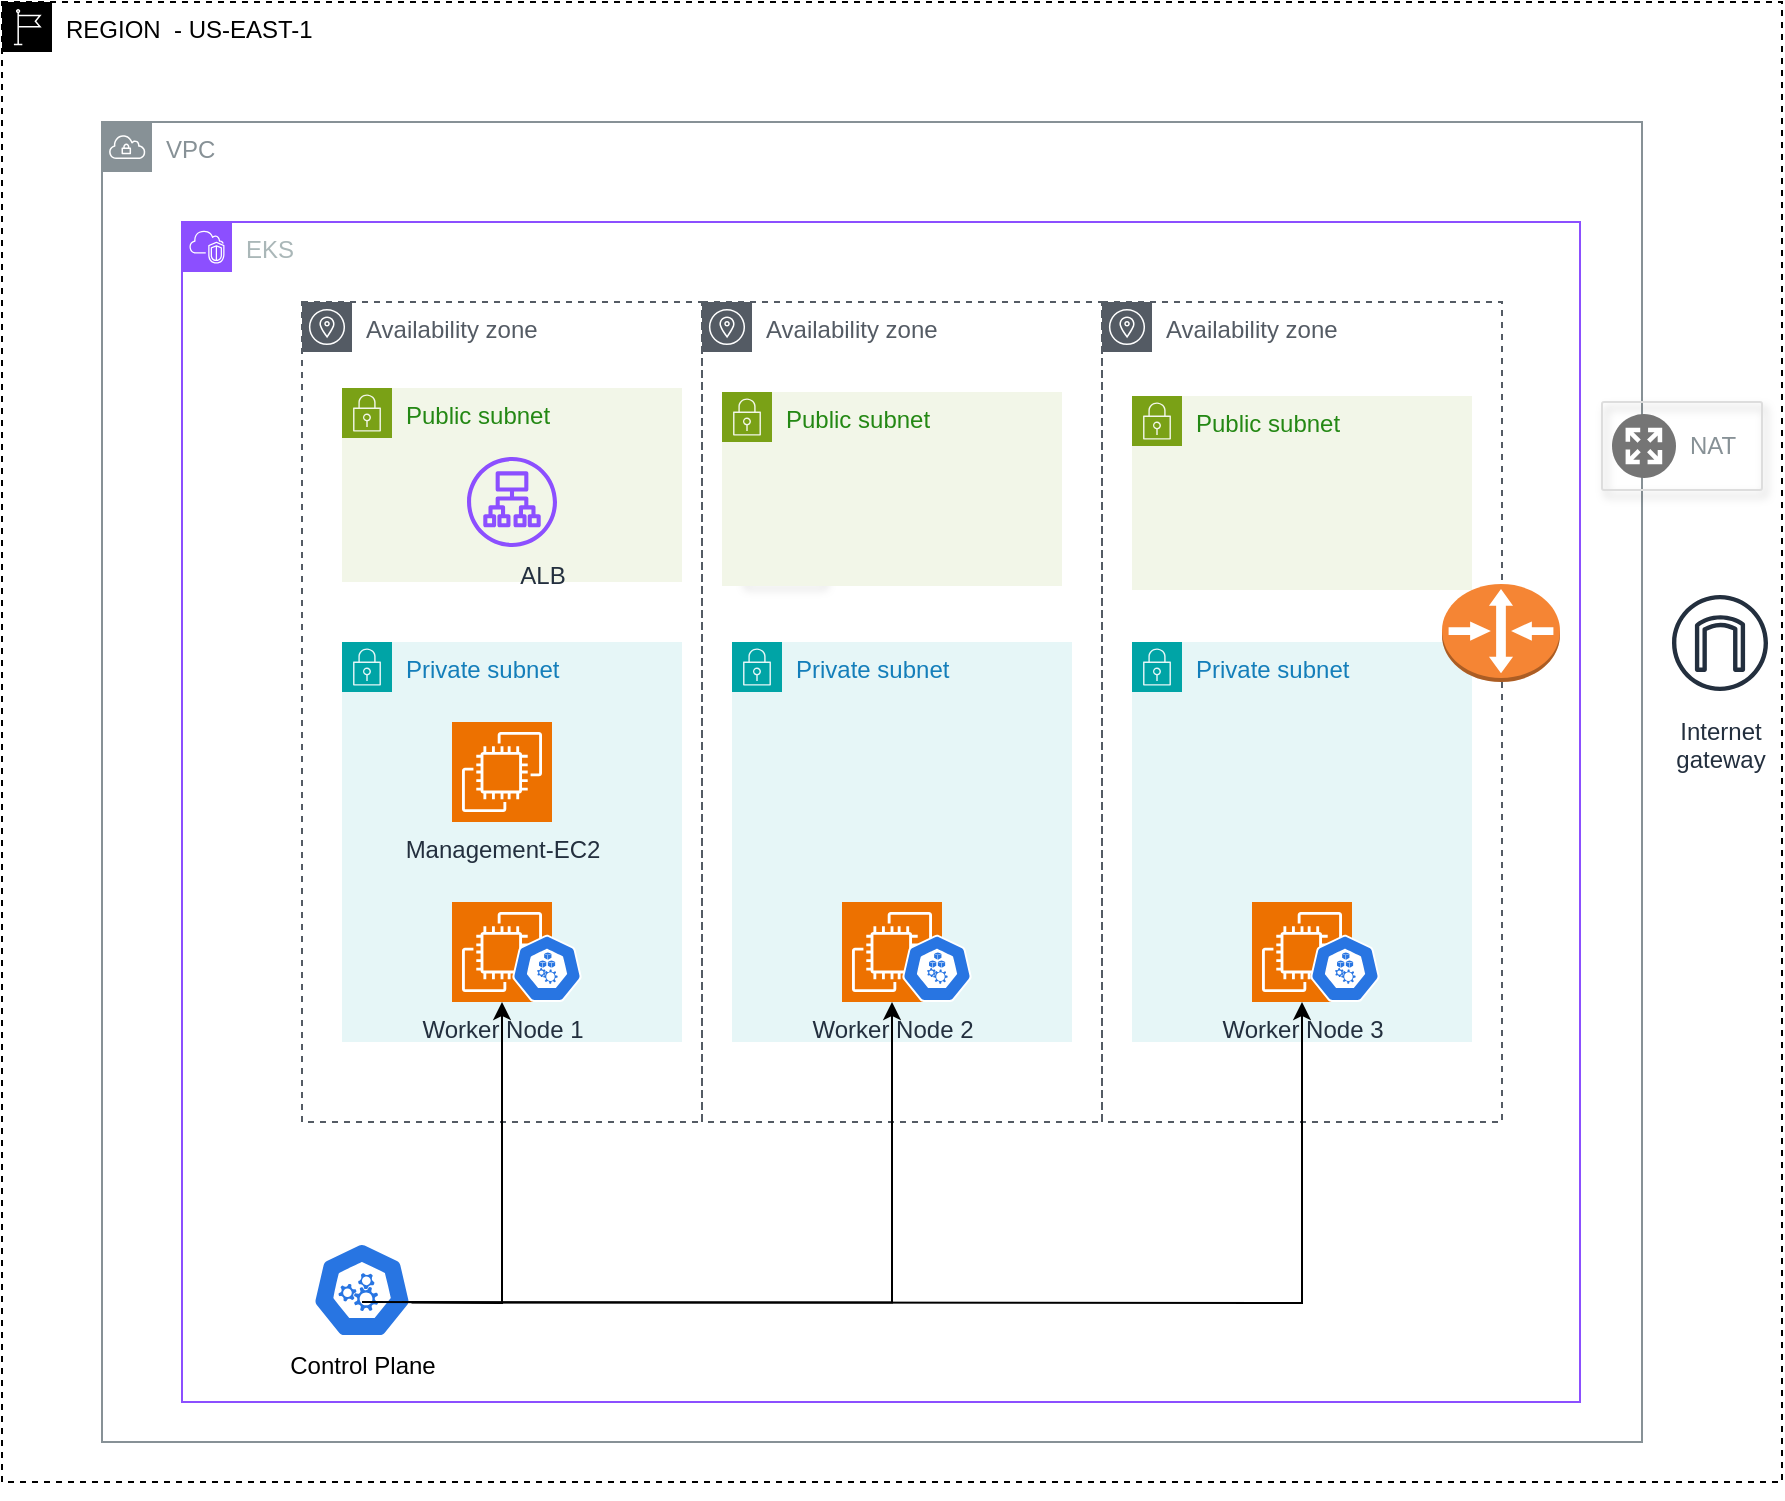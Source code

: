 <mxfile version="24.7.12">
  <diagram name="Page-1" id="Bm-xWHbnr6kbvL8WmOwy">
    <mxGraphModel dx="1986" dy="1957" grid="1" gridSize="10" guides="1" tooltips="1" connect="1" arrows="1" fold="1" page="1" pageScale="1" pageWidth="850" pageHeight="1100" math="0" shadow="0">
      <root>
        <mxCell id="0" />
        <mxCell id="1" parent="0" />
        <mxCell id="ZUIt3OHvAFS64x3JnZyF-62" value="REGION &amp;nbsp;- US-EAST-1" style="points=[[0,0],[0.25,0],[0.5,0],[0.75,0],[1,0],[1,0.25],[1,0.5],[1,0.75],[1,1],[0.75,1],[0.5,1],[0.25,1],[0,1],[0,0.75],[0,0.5],[0,0.25]];outlineConnect=0;html=1;whiteSpace=wrap;fontSize=12;fontStyle=0;container=1;pointerEvents=0;collapsible=0;recursiveResize=0;shape=mxgraph.aws4.group;grIcon=mxgraph.aws4.group_region;verticalAlign=top;align=left;spacingLeft=30;dashed=1;" vertex="1" parent="1">
          <mxGeometry x="-20" y="-150" width="890" height="740" as="geometry" />
        </mxCell>
        <mxCell id="ZUIt3OHvAFS64x3JnZyF-30" value="Control Plane" style="aspect=fixed;sketch=0;html=1;dashed=0;whitespace=wrap;verticalLabelPosition=bottom;verticalAlign=top;fillColor=#2875E2;strokeColor=#ffffff;points=[[0.005,0.63,0],[0.1,0.2,0],[0.9,0.2,0],[0.5,0,0],[0.995,0.63,0],[0.72,0.99,0],[0.5,1,0],[0.28,0.99,0]];shape=mxgraph.kubernetes.icon2;prIcon=control_plane" vertex="1" parent="ZUIt3OHvAFS64x3JnZyF-62">
          <mxGeometry x="155" y="620" width="50" height="48" as="geometry" />
        </mxCell>
        <mxCell id="ZUIt3OHvAFS64x3JnZyF-68" value="" style="sketch=0;outlineConnect=0;fontColor=#232F3E;gradientColor=none;fillColor=#8C4FFF;strokeColor=none;dashed=0;verticalLabelPosition=bottom;verticalAlign=top;align=center;html=1;fontSize=12;fontStyle=0;aspect=fixed;pointerEvents=1;shape=mxgraph.aws4.nat_gateway;" vertex="1" parent="ZUIt3OHvAFS64x3JnZyF-62">
          <mxGeometry x="660" y="240" width="50.5" height="50.5" as="geometry" />
        </mxCell>
        <mxCell id="ZUIt3OHvAFS64x3JnZyF-70" value="Internet&#xa;gateway" style="sketch=0;outlineConnect=0;fontColor=#232F3E;gradientColor=none;strokeColor=#232F3E;fillColor=#ffffff;dashed=0;verticalLabelPosition=bottom;verticalAlign=top;align=center;html=1;fontSize=12;fontStyle=0;aspect=fixed;shape=mxgraph.aws4.resourceIcon;resIcon=mxgraph.aws4.internet_gateway;" vertex="1" parent="ZUIt3OHvAFS64x3JnZyF-62">
          <mxGeometry x="829" y="290.5" width="60" height="60" as="geometry" />
        </mxCell>
        <mxCell id="ZUIt3OHvAFS64x3JnZyF-9" value="VPC" style="sketch=0;outlineConnect=0;gradientColor=none;html=1;whiteSpace=wrap;fontSize=12;fontStyle=0;shape=mxgraph.aws4.group;grIcon=mxgraph.aws4.group_vpc;strokeColor=#879196;fillColor=none;verticalAlign=top;align=left;spacingLeft=30;fontColor=#879196;dashed=0;" vertex="1" parent="ZUIt3OHvAFS64x3JnZyF-62">
          <mxGeometry x="50" y="60" width="770" height="660" as="geometry" />
        </mxCell>
        <mxCell id="ZUIt3OHvAFS64x3JnZyF-108" value="" style="strokeColor=#dddddd;shadow=1;strokeWidth=1;rounded=1;absoluteArcSize=1;arcSize=2;dashed=0;sketch=0;align=left;verticalAlign=top;spacingLeft=30;fontFamily=Helvetica;fontSize=12;fontColor=#879196;fontStyle=0;fillColor=none;gradientColor=none;" vertex="1" parent="ZUIt3OHvAFS64x3JnZyF-62">
          <mxGeometry x="800" y="200" width="80" height="44" as="geometry" />
        </mxCell>
        <mxCell id="ZUIt3OHvAFS64x3JnZyF-109" value="NAT" style="sketch=0;dashed=0;connectable=0;html=1;fillColor=#757575;strokeColor=none;shape=mxgraph.gcp2.nat;part=1;labelPosition=right;verticalLabelPosition=middle;align=left;verticalAlign=middle;spacingLeft=5;fontSize=12;fontFamily=Helvetica;fontColor=#879196;fontStyle=0;" vertex="1" parent="ZUIt3OHvAFS64x3JnZyF-108">
          <mxGeometry y="0.5" width="32" height="32" relative="1" as="geometry">
            <mxPoint x="5" y="-16" as="offset" />
          </mxGeometry>
        </mxCell>
        <mxCell id="ZUIt3OHvAFS64x3JnZyF-27" value="EKS" style="points=[[0,0],[0.25,0],[0.5,0],[0.75,0],[1,0],[1,0.25],[1,0.5],[1,0.75],[1,1],[0.75,1],[0.5,1],[0.25,1],[0,1],[0,0.75],[0,0.5],[0,0.25]];outlineConnect=0;gradientColor=none;html=1;whiteSpace=wrap;fontSize=12;fontStyle=0;container=1;pointerEvents=0;collapsible=0;recursiveResize=0;shape=mxgraph.aws4.group;grIcon=mxgraph.aws4.group_vpc2;strokeColor=#8C4FFF;fillColor=none;verticalAlign=top;align=left;spacingLeft=30;fontColor=#AAB7B8;dashed=0;" vertex="1" parent="1">
          <mxGeometry x="70" y="-40" width="699" height="590" as="geometry" />
        </mxCell>
        <mxCell id="ZUIt3OHvAFS64x3JnZyF-63" style="edgeStyle=orthogonalEdgeStyle;rounded=0;orthogonalLoop=1;jettySize=auto;html=1;exitX=0.5;exitY=1;exitDx=0;exitDy=0;" edge="1" parent="1" source="ZUIt3OHvAFS64x3JnZyF-62" target="ZUIt3OHvAFS64x3JnZyF-62">
          <mxGeometry relative="1" as="geometry" />
        </mxCell>
        <mxCell id="ZUIt3OHvAFS64x3JnZyF-67" style="edgeStyle=orthogonalEdgeStyle;rounded=0;orthogonalLoop=1;jettySize=auto;html=1;exitX=0.5;exitY=1;exitDx=0;exitDy=0;" edge="1" parent="1" source="ZUIt3OHvAFS64x3JnZyF-62" target="ZUIt3OHvAFS64x3JnZyF-62">
          <mxGeometry relative="1" as="geometry" />
        </mxCell>
        <mxCell id="ZUIt3OHvAFS64x3JnZyF-10" value="Availability zone" style="sketch=0;outlineConnect=0;gradientColor=none;html=1;whiteSpace=wrap;fontSize=12;fontStyle=0;shape=mxgraph.aws4.group;grIcon=mxgraph.aws4.group_availability_zone;strokeColor=#545B64;fillColor=none;verticalAlign=top;align=left;spacingLeft=30;fontColor=#545B64;dashed=1;" vertex="1" parent="1">
          <mxGeometry x="130" width="200" height="410" as="geometry" />
        </mxCell>
        <mxCell id="ZUIt3OHvAFS64x3JnZyF-13" value="Public subnet" style="points=[[0,0],[0.25,0],[0.5,0],[0.75,0],[1,0],[1,0.25],[1,0.5],[1,0.75],[1,1],[0.75,1],[0.5,1],[0.25,1],[0,1],[0,0.75],[0,0.5],[0,0.25]];outlineConnect=0;gradientColor=none;html=1;whiteSpace=wrap;fontSize=12;fontStyle=0;container=1;pointerEvents=0;collapsible=0;recursiveResize=0;shape=mxgraph.aws4.group;grIcon=mxgraph.aws4.group_security_group;grStroke=0;strokeColor=#7AA116;fillColor=#F2F6E8;verticalAlign=top;align=left;spacingLeft=30;fontColor=#248814;dashed=0;" vertex="1" parent="1">
          <mxGeometry x="150" y="43" width="170" height="97" as="geometry" />
        </mxCell>
        <mxCell id="ZUIt3OHvAFS64x3JnZyF-84" value="ALB" style="sketch=0;outlineConnect=0;fontColor=#232F3E;gradientColor=none;fillColor=#8C4FFF;strokeColor=none;dashed=0;verticalLabelPosition=bottom;verticalAlign=top;align=center;html=1;fontSize=12;fontStyle=0;aspect=fixed;pointerEvents=1;shape=mxgraph.aws4.application_load_balancer;spacingLeft=30;fontFamily=Helvetica;" vertex="1" parent="ZUIt3OHvAFS64x3JnZyF-13">
          <mxGeometry x="62.5" y="34.5" width="45" height="45" as="geometry" />
        </mxCell>
        <mxCell id="ZUIt3OHvAFS64x3JnZyF-16" value="Private subnet" style="points=[[0,0],[0.25,0],[0.5,0],[0.75,0],[1,0],[1,0.25],[1,0.5],[1,0.75],[1,1],[0.75,1],[0.5,1],[0.25,1],[0,1],[0,0.75],[0,0.5],[0,0.25]];outlineConnect=0;gradientColor=none;html=1;whiteSpace=wrap;fontSize=12;fontStyle=0;container=1;pointerEvents=0;collapsible=0;recursiveResize=0;shape=mxgraph.aws4.group;grIcon=mxgraph.aws4.group_security_group;grStroke=0;strokeColor=#00A4A6;fillColor=#E6F6F7;verticalAlign=top;align=left;spacingLeft=30;fontColor=#147EBA;dashed=0;" vertex="1" parent="1">
          <mxGeometry x="150" y="170" width="170" height="200" as="geometry" />
        </mxCell>
        <mxCell id="ZUIt3OHvAFS64x3JnZyF-24" value="Worker Node 1" style="sketch=0;points=[[0,0,0],[0.25,0,0],[0.5,0,0],[0.75,0,0],[1,0,0],[0,1,0],[0.25,1,0],[0.5,1,0],[0.75,1,0],[1,1,0],[0,0.25,0],[0,0.5,0],[0,0.75,0],[1,0.25,0],[1,0.5,0],[1,0.75,0]];outlineConnect=0;fontColor=#232F3E;fillColor=#ED7100;strokeColor=#ffffff;dashed=0;verticalLabelPosition=bottom;verticalAlign=top;align=center;html=1;fontSize=12;fontStyle=0;aspect=fixed;shape=mxgraph.aws4.resourceIcon;resIcon=mxgraph.aws4.ec2;" vertex="1" parent="1">
          <mxGeometry x="205" y="300" width="50" height="50" as="geometry" />
        </mxCell>
        <mxCell id="ZUIt3OHvAFS64x3JnZyF-40" value="" style="aspect=fixed;sketch=0;html=1;dashed=0;whitespace=wrap;verticalLabelPosition=bottom;verticalAlign=top;fillColor=#2875E2;strokeColor=#ffffff;points=[[0.005,0.63,0],[0.1,0.2,0],[0.9,0.2,0],[0.5,0,0],[0.995,0.63,0],[0.72,0.99,0],[0.5,1,0],[0.28,0.99,0]];shape=mxgraph.kubernetes.icon2;prIcon=kubelet" vertex="1" parent="1">
          <mxGeometry x="235" y="316.4" width="35" height="33.6" as="geometry" />
        </mxCell>
        <mxCell id="ZUIt3OHvAFS64x3JnZyF-59" value="Management-EC2" style="sketch=0;points=[[0,0,0],[0.25,0,0],[0.5,0,0],[0.75,0,0],[1,0,0],[0,1,0],[0.25,1,0],[0.5,1,0],[0.75,1,0],[1,1,0],[0,0.25,0],[0,0.5,0],[0,0.75,0],[1,0.25,0],[1,0.5,0],[1,0.75,0]];outlineConnect=0;fontColor=#232F3E;fillColor=#ED7100;strokeColor=#ffffff;dashed=0;verticalLabelPosition=bottom;verticalAlign=top;align=center;html=1;fontSize=12;fontStyle=0;aspect=fixed;shape=mxgraph.aws4.resourceIcon;resIcon=mxgraph.aws4.ec2;" vertex="1" parent="1">
          <mxGeometry x="205" y="210" width="50" height="50" as="geometry" />
        </mxCell>
        <mxCell id="ZUIt3OHvAFS64x3JnZyF-61" value="" style="shape=image;verticalLabelPosition=bottom;labelBackgroundColor=default;verticalAlign=top;aspect=fixed;imageAspect=0;image=https://cdn.iconscout.com/icon/free/png-256/free-jenkins-logo-icon-download-in-svg-png-gif-file-formats--brand-world-logos-vol-2-pack-icons-282182.png;clipPath=inset(30.47% 74.61% 33.2% 0%);" vertex="1" parent="1">
          <mxGeometry x="240" y="190" width="34.95" height="50" as="geometry" />
        </mxCell>
        <mxCell id="ZUIt3OHvAFS64x3JnZyF-73" value="" style="group" vertex="1" connectable="0" parent="1">
          <mxGeometry x="330" width="200" height="410" as="geometry" />
        </mxCell>
        <mxCell id="ZUIt3OHvAFS64x3JnZyF-11" value="Availability zone" style="sketch=0;outlineConnect=0;gradientColor=none;html=1;whiteSpace=wrap;fontSize=12;fontStyle=0;shape=mxgraph.aws4.group;grIcon=mxgraph.aws4.group_availability_zone;strokeColor=#545B64;fillColor=none;verticalAlign=top;align=left;spacingLeft=30;fontColor=#545B64;dashed=1;" vertex="1" parent="ZUIt3OHvAFS64x3JnZyF-73">
          <mxGeometry width="200" height="410" as="geometry" />
        </mxCell>
        <mxCell id="ZUIt3OHvAFS64x3JnZyF-85" value="" style="strokeColor=#dddddd;shadow=1;strokeWidth=1;rounded=1;absoluteArcSize=1;arcSize=2;dashed=0;sketch=0;align=left;verticalAlign=top;spacingLeft=30;fontFamily=Helvetica;fontSize=12;fontColor=#879196;fontStyle=0;fillColor=none;gradientColor=none;" vertex="1" parent="ZUIt3OHvAFS64x3JnZyF-73">
          <mxGeometry x="20" y="110" width="40" height="30" as="geometry" />
        </mxCell>
        <mxCell id="ZUIt3OHvAFS64x3JnZyF-86" value="NAT" style="sketch=0;dashed=0;connectable=0;html=1;fillColor=#757575;strokeColor=none;shape=mxgraph.gcp2.nat;part=1;labelPosition=right;verticalLabelPosition=middle;align=left;verticalAlign=middle;spacingLeft=5;fontSize=12;fontFamily=Helvetica;fontColor=#879196;fontStyle=0;" vertex="1" parent="ZUIt3OHvAFS64x3JnZyF-85">
          <mxGeometry y="0.5" width="32" height="32" relative="1" as="geometry">
            <mxPoint x="5" y="-16" as="offset" />
          </mxGeometry>
        </mxCell>
        <mxCell id="ZUIt3OHvAFS64x3JnZyF-98" value="Private subnet" style="points=[[0,0],[0.25,0],[0.5,0],[0.75,0],[1,0],[1,0.25],[1,0.5],[1,0.75],[1,1],[0.75,1],[0.5,1],[0.25,1],[0,1],[0,0.75],[0,0.5],[0,0.25]];outlineConnect=0;gradientColor=none;html=1;whiteSpace=wrap;fontSize=12;fontStyle=0;container=1;pointerEvents=0;collapsible=0;recursiveResize=0;shape=mxgraph.aws4.group;grIcon=mxgraph.aws4.group_security_group;grStroke=0;strokeColor=#00A4A6;fillColor=#E6F6F7;verticalAlign=top;align=left;spacingLeft=30;fontColor=#147EBA;dashed=0;" vertex="1" parent="ZUIt3OHvAFS64x3JnZyF-73">
          <mxGeometry x="15" y="170" width="170" height="200" as="geometry" />
        </mxCell>
        <mxCell id="ZUIt3OHvAFS64x3JnZyF-25" value="Worker Node 2" style="sketch=0;points=[[0,0,0],[0.25,0,0],[0.5,0,0],[0.75,0,0],[1,0,0],[0,1,0],[0.25,1,0],[0.5,1,0],[0.75,1,0],[1,1,0],[0,0.25,0],[0,0.5,0],[0,0.75,0],[1,0.25,0],[1,0.5,0],[1,0.75,0]];outlineConnect=0;fontColor=#232F3E;fillColor=#ED7100;strokeColor=#ffffff;dashed=0;verticalLabelPosition=bottom;verticalAlign=top;align=center;html=1;fontSize=12;fontStyle=0;aspect=fixed;shape=mxgraph.aws4.resourceIcon;resIcon=mxgraph.aws4.ec2;" vertex="1" parent="ZUIt3OHvAFS64x3JnZyF-73">
          <mxGeometry x="70" y="300" width="50" height="50" as="geometry" />
        </mxCell>
        <mxCell id="ZUIt3OHvAFS64x3JnZyF-38" value="" style="edgeStyle=orthogonalEdgeStyle;rounded=0;orthogonalLoop=1;jettySize=auto;html=1;entryX=0.5;entryY=1;entryDx=0;entryDy=0;entryPerimeter=0;exitX=0.995;exitY=0.63;exitDx=0;exitDy=0;exitPerimeter=0;" edge="1" parent="ZUIt3OHvAFS64x3JnZyF-73" source="ZUIt3OHvAFS64x3JnZyF-30" target="ZUIt3OHvAFS64x3JnZyF-25">
          <mxGeometry relative="1" as="geometry">
            <mxPoint x="-175" y="480" as="sourcePoint" />
            <mxPoint x="-100" y="390" as="targetPoint" />
          </mxGeometry>
        </mxCell>
        <mxCell id="ZUIt3OHvAFS64x3JnZyF-56" value="" style="aspect=fixed;sketch=0;html=1;dashed=0;whitespace=wrap;verticalLabelPosition=bottom;verticalAlign=top;fillColor=#2875E2;strokeColor=#ffffff;points=[[0.005,0.63,0],[0.1,0.2,0],[0.9,0.2,0],[0.5,0,0],[0.995,0.63,0],[0.72,0.99,0],[0.5,1,0],[0.28,0.99,0]];shape=mxgraph.kubernetes.icon2;prIcon=kubelet" vertex="1" parent="ZUIt3OHvAFS64x3JnZyF-73">
          <mxGeometry x="100" y="316.4" width="35" height="33.6" as="geometry" />
        </mxCell>
        <mxCell id="ZUIt3OHvAFS64x3JnZyF-12" value="Availability zone" style="sketch=0;outlineConnect=0;gradientColor=none;html=1;whiteSpace=wrap;fontSize=12;fontStyle=0;shape=mxgraph.aws4.group;grIcon=mxgraph.aws4.group_availability_zone;strokeColor=#545B64;fillColor=none;verticalAlign=top;align=left;spacingLeft=30;fontColor=#545B64;dashed=1;" vertex="1" parent="1">
          <mxGeometry x="530" width="200" height="410" as="geometry" />
        </mxCell>
        <mxCell id="ZUIt3OHvAFS64x3JnZyF-35" value="" style="edgeStyle=orthogonalEdgeStyle;rounded=0;orthogonalLoop=1;jettySize=auto;html=1;entryX=0.5;entryY=1;entryDx=0;entryDy=0;entryPerimeter=0;" edge="1" parent="1" target="ZUIt3OHvAFS64x3JnZyF-24">
          <mxGeometry relative="1" as="geometry">
            <mxPoint x="180" y="500" as="sourcePoint" />
          </mxGeometry>
        </mxCell>
        <mxCell id="ZUIt3OHvAFS64x3JnZyF-88" value="Public subnet" style="points=[[0,0],[0.25,0],[0.5,0],[0.75,0],[1,0],[1,0.25],[1,0.5],[1,0.75],[1,1],[0.75,1],[0.5,1],[0.25,1],[0,1],[0,0.75],[0,0.5],[0,0.25]];outlineConnect=0;gradientColor=none;html=1;whiteSpace=wrap;fontSize=12;fontStyle=0;container=1;pointerEvents=0;collapsible=0;recursiveResize=0;shape=mxgraph.aws4.group;grIcon=mxgraph.aws4.group_security_group;grStroke=0;strokeColor=#7AA116;fillColor=#F2F6E8;verticalAlign=top;align=left;spacingLeft=30;fontColor=#248814;dashed=0;" vertex="1" parent="1">
          <mxGeometry x="340" y="45" width="170" height="97" as="geometry" />
        </mxCell>
        <mxCell id="ZUIt3OHvAFS64x3JnZyF-95" value="Public subnet" style="points=[[0,0],[0.25,0],[0.5,0],[0.75,0],[1,0],[1,0.25],[1,0.5],[1,0.75],[1,1],[0.75,1],[0.5,1],[0.25,1],[0,1],[0,0.75],[0,0.5],[0,0.25]];outlineConnect=0;gradientColor=none;html=1;whiteSpace=wrap;fontSize=12;fontStyle=0;container=1;pointerEvents=0;collapsible=0;recursiveResize=0;shape=mxgraph.aws4.group;grIcon=mxgraph.aws4.group_security_group;grStroke=0;strokeColor=#7AA116;fillColor=#F2F6E8;verticalAlign=top;align=left;spacingLeft=30;fontColor=#248814;dashed=0;" vertex="1" parent="1">
          <mxGeometry x="545" y="47" width="170" height="97" as="geometry" />
        </mxCell>
        <mxCell id="ZUIt3OHvAFS64x3JnZyF-100" value="Private subnet" style="points=[[0,0],[0.25,0],[0.5,0],[0.75,0],[1,0],[1,0.25],[1,0.5],[1,0.75],[1,1],[0.75,1],[0.5,1],[0.25,1],[0,1],[0,0.75],[0,0.5],[0,0.25]];outlineConnect=0;gradientColor=none;html=1;whiteSpace=wrap;fontSize=12;fontStyle=0;container=1;pointerEvents=0;collapsible=0;recursiveResize=0;shape=mxgraph.aws4.group;grIcon=mxgraph.aws4.group_security_group;grStroke=0;strokeColor=#00A4A6;fillColor=#E6F6F7;verticalAlign=top;align=left;spacingLeft=30;fontColor=#147EBA;dashed=0;" vertex="1" parent="1">
          <mxGeometry x="545" y="170" width="170" height="200" as="geometry" />
        </mxCell>
        <mxCell id="ZUIt3OHvAFS64x3JnZyF-26" value="Worker Node 3" style="sketch=0;points=[[0,0,0],[0.25,0,0],[0.5,0,0],[0.75,0,0],[1,0,0],[0,1,0],[0.25,1,0],[0.5,1,0],[0.75,1,0],[1,1,0],[0,0.25,0],[0,0.5,0],[0,0.75,0],[1,0.25,0],[1,0.5,0],[1,0.75,0]];outlineConnect=0;fontColor=#232F3E;fillColor=#ED7100;strokeColor=#ffffff;dashed=0;verticalLabelPosition=bottom;verticalAlign=top;align=center;html=1;fontSize=12;fontStyle=0;aspect=fixed;shape=mxgraph.aws4.resourceIcon;resIcon=mxgraph.aws4.ec2;" vertex="1" parent="1">
          <mxGeometry x="605" y="300" width="50" height="50" as="geometry" />
        </mxCell>
        <mxCell id="ZUIt3OHvAFS64x3JnZyF-39" value="" style="edgeStyle=orthogonalEdgeStyle;rounded=0;orthogonalLoop=1;jettySize=auto;html=1;entryX=0.5;entryY=1;entryDx=0;entryDy=0;entryPerimeter=0;" edge="1" parent="1" target="ZUIt3OHvAFS64x3JnZyF-26">
          <mxGeometry relative="1" as="geometry">
            <mxPoint x="160" y="500" as="sourcePoint" />
            <mxPoint x="425" y="360" as="targetPoint" />
          </mxGeometry>
        </mxCell>
        <mxCell id="ZUIt3OHvAFS64x3JnZyF-57" value="" style="aspect=fixed;sketch=0;html=1;dashed=0;whitespace=wrap;verticalLabelPosition=bottom;verticalAlign=top;fillColor=#2875E2;strokeColor=#ffffff;points=[[0.005,0.63,0],[0.1,0.2,0],[0.9,0.2,0],[0.5,0,0],[0.995,0.63,0],[0.72,0.99,0],[0.5,1,0],[0.28,0.99,0]];shape=mxgraph.kubernetes.icon2;prIcon=kubelet" vertex="1" parent="1">
          <mxGeometry x="634" y="316.4" width="35" height="33.6" as="geometry" />
        </mxCell>
        <mxCell id="ZUIt3OHvAFS64x3JnZyF-105" value="" style="outlineConnect=0;dashed=0;verticalLabelPosition=bottom;verticalAlign=top;align=center;html=1;shape=mxgraph.aws3.router;fillColor=#F58534;gradientColor=none;sketch=0;strokeColor=#879196;spacingLeft=30;fontFamily=Helvetica;fontSize=12;fontColor=#879196;fontStyle=0;" vertex="1" parent="1">
          <mxGeometry x="700" y="141" width="59" height="49" as="geometry" />
        </mxCell>
      </root>
    </mxGraphModel>
  </diagram>
</mxfile>
